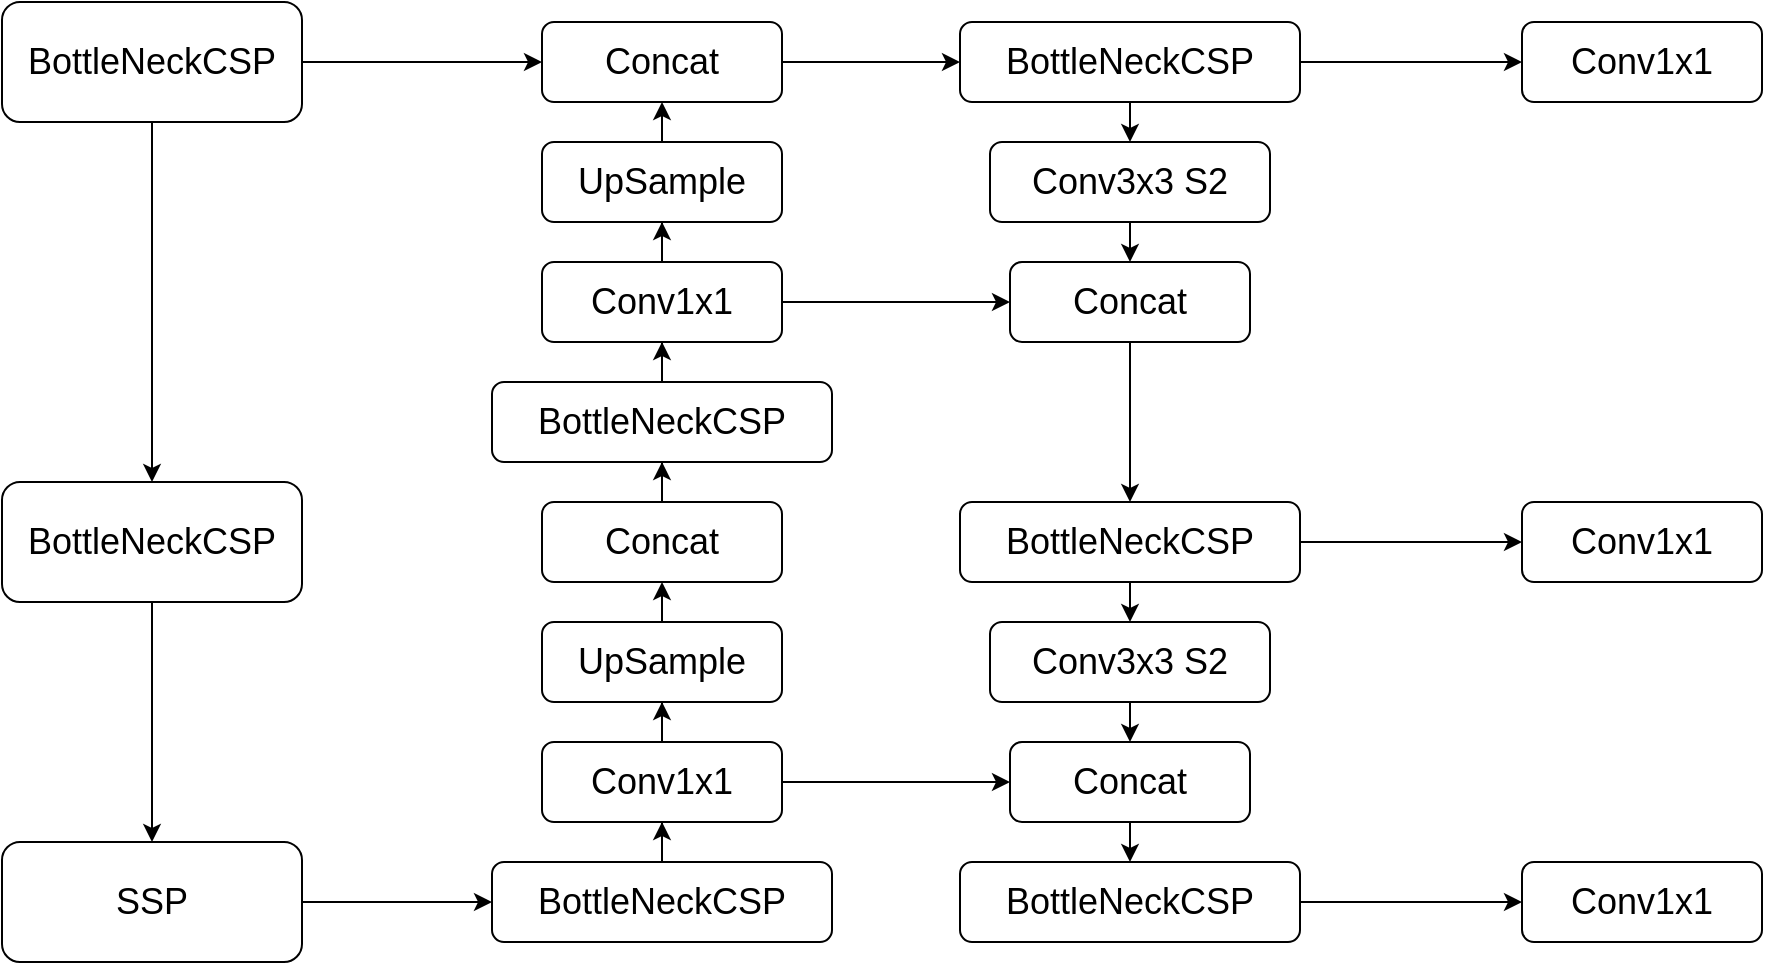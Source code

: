 <mxfile version="21.6.1" type="github">
  <diagram name="第 1 页" id="YRxrA2pEij3N224VvsYz">
    <mxGraphModel dx="913" dy="470" grid="1" gridSize="10" guides="1" tooltips="1" connect="1" arrows="1" fold="1" page="1" pageScale="1" pageWidth="827" pageHeight="1169" math="0" shadow="0">
      <root>
        <mxCell id="0" />
        <mxCell id="1" parent="0" />
        <mxCell id="07BlaX699lQ2yMmTxJzG-4" style="edgeStyle=orthogonalEdgeStyle;rounded=0;orthogonalLoop=1;jettySize=auto;html=1;entryX=0.5;entryY=0;entryDx=0;entryDy=0;" edge="1" parent="1" source="07BlaX699lQ2yMmTxJzG-1" target="07BlaX699lQ2yMmTxJzG-3">
          <mxGeometry relative="1" as="geometry" />
        </mxCell>
        <mxCell id="07BlaX699lQ2yMmTxJzG-8" style="edgeStyle=orthogonalEdgeStyle;rounded=0;orthogonalLoop=1;jettySize=auto;html=1;exitX=1;exitY=0.5;exitDx=0;exitDy=0;entryX=0;entryY=0.5;entryDx=0;entryDy=0;" edge="1" parent="1" source="07BlaX699lQ2yMmTxJzG-1" target="07BlaX699lQ2yMmTxJzG-7">
          <mxGeometry relative="1" as="geometry" />
        </mxCell>
        <mxCell id="07BlaX699lQ2yMmTxJzG-1" value="&lt;font style=&quot;font-size: 18px;&quot;&gt;BottleNeckCSP&lt;/font&gt;" style="rounded=1;whiteSpace=wrap;html=1;" vertex="1" parent="1">
          <mxGeometry x="120" y="40" width="150" height="60" as="geometry" />
        </mxCell>
        <mxCell id="07BlaX699lQ2yMmTxJzG-6" style="edgeStyle=orthogonalEdgeStyle;rounded=0;orthogonalLoop=1;jettySize=auto;html=1;entryX=0.5;entryY=0;entryDx=0;entryDy=0;" edge="1" parent="1" source="07BlaX699lQ2yMmTxJzG-3" target="07BlaX699lQ2yMmTxJzG-5">
          <mxGeometry relative="1" as="geometry" />
        </mxCell>
        <mxCell id="07BlaX699lQ2yMmTxJzG-3" value="&lt;font style=&quot;font-size: 18px;&quot;&gt;BottleNeckCSP&lt;/font&gt;" style="rounded=1;whiteSpace=wrap;html=1;" vertex="1" parent="1">
          <mxGeometry x="120" y="280" width="150" height="60" as="geometry" />
        </mxCell>
        <mxCell id="07BlaX699lQ2yMmTxJzG-24" style="edgeStyle=orthogonalEdgeStyle;rounded=0;orthogonalLoop=1;jettySize=auto;html=1;entryX=0;entryY=0.5;entryDx=0;entryDy=0;" edge="1" parent="1" source="07BlaX699lQ2yMmTxJzG-5" target="07BlaX699lQ2yMmTxJzG-23">
          <mxGeometry relative="1" as="geometry" />
        </mxCell>
        <mxCell id="07BlaX699lQ2yMmTxJzG-5" value="&lt;font style=&quot;font-size: 18px;&quot;&gt;SSP&lt;/font&gt;" style="rounded=1;whiteSpace=wrap;html=1;" vertex="1" parent="1">
          <mxGeometry x="120" y="460" width="150" height="60" as="geometry" />
        </mxCell>
        <mxCell id="07BlaX699lQ2yMmTxJzG-29" style="edgeStyle=orthogonalEdgeStyle;rounded=0;orthogonalLoop=1;jettySize=auto;html=1;exitX=1;exitY=0.5;exitDx=0;exitDy=0;entryX=0;entryY=0.5;entryDx=0;entryDy=0;" edge="1" parent="1" source="07BlaX699lQ2yMmTxJzG-7" target="07BlaX699lQ2yMmTxJzG-28">
          <mxGeometry relative="1" as="geometry" />
        </mxCell>
        <mxCell id="07BlaX699lQ2yMmTxJzG-7" value="&lt;font style=&quot;font-size: 18px;&quot;&gt;Concat&lt;/font&gt;" style="rounded=1;whiteSpace=wrap;html=1;" vertex="1" parent="1">
          <mxGeometry x="390" y="50" width="120" height="40" as="geometry" />
        </mxCell>
        <mxCell id="07BlaX699lQ2yMmTxJzG-12" style="edgeStyle=orthogonalEdgeStyle;rounded=0;orthogonalLoop=1;jettySize=auto;html=1;exitX=0.5;exitY=0;exitDx=0;exitDy=0;entryX=0.5;entryY=1;entryDx=0;entryDy=0;" edge="1" parent="1" source="07BlaX699lQ2yMmTxJzG-9" target="07BlaX699lQ2yMmTxJzG-7">
          <mxGeometry relative="1" as="geometry" />
        </mxCell>
        <mxCell id="07BlaX699lQ2yMmTxJzG-9" value="&lt;font style=&quot;font-size: 18px;&quot;&gt;UpSample&lt;/font&gt;" style="rounded=1;whiteSpace=wrap;html=1;" vertex="1" parent="1">
          <mxGeometry x="390" y="110" width="120" height="40" as="geometry" />
        </mxCell>
        <mxCell id="07BlaX699lQ2yMmTxJzG-13" style="edgeStyle=orthogonalEdgeStyle;rounded=0;orthogonalLoop=1;jettySize=auto;html=1;entryX=0.5;entryY=1;entryDx=0;entryDy=0;" edge="1" parent="1" source="07BlaX699lQ2yMmTxJzG-10" target="07BlaX699lQ2yMmTxJzG-9">
          <mxGeometry relative="1" as="geometry" />
        </mxCell>
        <mxCell id="07BlaX699lQ2yMmTxJzG-36" style="edgeStyle=orthogonalEdgeStyle;rounded=0;orthogonalLoop=1;jettySize=auto;html=1;exitX=1;exitY=0.5;exitDx=0;exitDy=0;" edge="1" parent="1" source="07BlaX699lQ2yMmTxJzG-10" target="07BlaX699lQ2yMmTxJzG-31">
          <mxGeometry relative="1" as="geometry" />
        </mxCell>
        <mxCell id="07BlaX699lQ2yMmTxJzG-10" value="&lt;font style=&quot;font-size: 18px;&quot;&gt;Conv1x1&lt;/font&gt;" style="rounded=1;whiteSpace=wrap;html=1;" vertex="1" parent="1">
          <mxGeometry x="390" y="170" width="120" height="40" as="geometry" />
        </mxCell>
        <mxCell id="07BlaX699lQ2yMmTxJzG-18" style="edgeStyle=orthogonalEdgeStyle;rounded=0;orthogonalLoop=1;jettySize=auto;html=1;entryX=0.5;entryY=1;entryDx=0;entryDy=0;" edge="1" parent="1" source="07BlaX699lQ2yMmTxJzG-11" target="07BlaX699lQ2yMmTxJzG-10">
          <mxGeometry relative="1" as="geometry" />
        </mxCell>
        <mxCell id="07BlaX699lQ2yMmTxJzG-11" value="&lt;font style=&quot;font-size: 18px;&quot;&gt;BottleNeckCSP&lt;/font&gt;" style="rounded=1;whiteSpace=wrap;html=1;" vertex="1" parent="1">
          <mxGeometry x="365" y="230" width="170" height="40" as="geometry" />
        </mxCell>
        <mxCell id="07BlaX699lQ2yMmTxJzG-20" style="edgeStyle=orthogonalEdgeStyle;rounded=0;orthogonalLoop=1;jettySize=auto;html=1;entryX=0.5;entryY=1;entryDx=0;entryDy=0;" edge="1" parent="1" source="07BlaX699lQ2yMmTxJzG-19" target="07BlaX699lQ2yMmTxJzG-11">
          <mxGeometry relative="1" as="geometry" />
        </mxCell>
        <mxCell id="07BlaX699lQ2yMmTxJzG-19" value="&lt;font style=&quot;font-size: 18px;&quot;&gt;Concat&lt;/font&gt;" style="rounded=1;whiteSpace=wrap;html=1;" vertex="1" parent="1">
          <mxGeometry x="390" y="290" width="120" height="40" as="geometry" />
        </mxCell>
        <mxCell id="07BlaX699lQ2yMmTxJzG-27" style="edgeStyle=orthogonalEdgeStyle;rounded=0;orthogonalLoop=1;jettySize=auto;html=1;exitX=0.5;exitY=0;exitDx=0;exitDy=0;entryX=0.5;entryY=1;entryDx=0;entryDy=0;" edge="1" parent="1" source="07BlaX699lQ2yMmTxJzG-21" target="07BlaX699lQ2yMmTxJzG-19">
          <mxGeometry relative="1" as="geometry" />
        </mxCell>
        <mxCell id="07BlaX699lQ2yMmTxJzG-21" value="&lt;font style=&quot;font-size: 18px;&quot;&gt;UpSample&lt;/font&gt;" style="rounded=1;whiteSpace=wrap;html=1;" vertex="1" parent="1">
          <mxGeometry x="390" y="350" width="120" height="40" as="geometry" />
        </mxCell>
        <mxCell id="07BlaX699lQ2yMmTxJzG-26" style="edgeStyle=orthogonalEdgeStyle;rounded=0;orthogonalLoop=1;jettySize=auto;html=1;entryX=0.5;entryY=1;entryDx=0;entryDy=0;" edge="1" parent="1" source="07BlaX699lQ2yMmTxJzG-22" target="07BlaX699lQ2yMmTxJzG-21">
          <mxGeometry relative="1" as="geometry" />
        </mxCell>
        <mxCell id="07BlaX699lQ2yMmTxJzG-42" style="edgeStyle=orthogonalEdgeStyle;rounded=0;orthogonalLoop=1;jettySize=auto;html=1;exitX=1;exitY=0.5;exitDx=0;exitDy=0;entryX=0;entryY=0.5;entryDx=0;entryDy=0;" edge="1" parent="1" source="07BlaX699lQ2yMmTxJzG-22" target="07BlaX699lQ2yMmTxJzG-34">
          <mxGeometry relative="1" as="geometry" />
        </mxCell>
        <mxCell id="07BlaX699lQ2yMmTxJzG-22" value="&lt;font style=&quot;font-size: 18px;&quot;&gt;Conv1x1&lt;/font&gt;" style="rounded=1;whiteSpace=wrap;html=1;" vertex="1" parent="1">
          <mxGeometry x="390" y="410" width="120" height="40" as="geometry" />
        </mxCell>
        <mxCell id="07BlaX699lQ2yMmTxJzG-25" style="edgeStyle=orthogonalEdgeStyle;rounded=0;orthogonalLoop=1;jettySize=auto;html=1;entryX=0.5;entryY=1;entryDx=0;entryDy=0;" edge="1" parent="1" source="07BlaX699lQ2yMmTxJzG-23" target="07BlaX699lQ2yMmTxJzG-22">
          <mxGeometry relative="1" as="geometry" />
        </mxCell>
        <mxCell id="07BlaX699lQ2yMmTxJzG-23" value="&lt;font style=&quot;font-size: 18px;&quot;&gt;BottleNeckCSP&lt;/font&gt;" style="rounded=1;whiteSpace=wrap;html=1;" vertex="1" parent="1">
          <mxGeometry x="365" y="470" width="170" height="40" as="geometry" />
        </mxCell>
        <mxCell id="07BlaX699lQ2yMmTxJzG-38" style="edgeStyle=orthogonalEdgeStyle;rounded=0;orthogonalLoop=1;jettySize=auto;html=1;exitX=0.5;exitY=1;exitDx=0;exitDy=0;entryX=0.5;entryY=0;entryDx=0;entryDy=0;" edge="1" parent="1" source="07BlaX699lQ2yMmTxJzG-28" target="07BlaX699lQ2yMmTxJzG-30">
          <mxGeometry relative="1" as="geometry" />
        </mxCell>
        <mxCell id="07BlaX699lQ2yMmTxJzG-49" style="edgeStyle=orthogonalEdgeStyle;rounded=0;orthogonalLoop=1;jettySize=auto;html=1;exitX=1;exitY=0.5;exitDx=0;exitDy=0;entryX=0;entryY=0.5;entryDx=0;entryDy=0;" edge="1" parent="1" source="07BlaX699lQ2yMmTxJzG-28" target="07BlaX699lQ2yMmTxJzG-46">
          <mxGeometry relative="1" as="geometry" />
        </mxCell>
        <mxCell id="07BlaX699lQ2yMmTxJzG-28" value="&lt;font style=&quot;font-size: 18px;&quot;&gt;BottleNeckCSP&lt;/font&gt;" style="rounded=1;whiteSpace=wrap;html=1;" vertex="1" parent="1">
          <mxGeometry x="599" y="50" width="170" height="40" as="geometry" />
        </mxCell>
        <mxCell id="07BlaX699lQ2yMmTxJzG-39" style="edgeStyle=orthogonalEdgeStyle;rounded=0;orthogonalLoop=1;jettySize=auto;html=1;exitX=0.5;exitY=1;exitDx=0;exitDy=0;entryX=0.5;entryY=0;entryDx=0;entryDy=0;" edge="1" parent="1" source="07BlaX699lQ2yMmTxJzG-30" target="07BlaX699lQ2yMmTxJzG-31">
          <mxGeometry relative="1" as="geometry" />
        </mxCell>
        <mxCell id="07BlaX699lQ2yMmTxJzG-30" value="&lt;font style=&quot;font-size: 18px;&quot;&gt;Conv3x3 S2&lt;/font&gt;" style="rounded=1;whiteSpace=wrap;html=1;" vertex="1" parent="1">
          <mxGeometry x="614" y="110" width="140" height="40" as="geometry" />
        </mxCell>
        <mxCell id="07BlaX699lQ2yMmTxJzG-41" style="edgeStyle=orthogonalEdgeStyle;rounded=0;orthogonalLoop=1;jettySize=auto;html=1;exitX=0.5;exitY=1;exitDx=0;exitDy=0;entryX=0.5;entryY=0;entryDx=0;entryDy=0;" edge="1" parent="1" source="07BlaX699lQ2yMmTxJzG-31" target="07BlaX699lQ2yMmTxJzG-32">
          <mxGeometry relative="1" as="geometry" />
        </mxCell>
        <mxCell id="07BlaX699lQ2yMmTxJzG-31" value="&lt;font style=&quot;font-size: 18px;&quot;&gt;Concat&lt;/font&gt;" style="rounded=1;whiteSpace=wrap;html=1;" vertex="1" parent="1">
          <mxGeometry x="624" y="170" width="120" height="40" as="geometry" />
        </mxCell>
        <mxCell id="07BlaX699lQ2yMmTxJzG-44" style="edgeStyle=orthogonalEdgeStyle;rounded=0;orthogonalLoop=1;jettySize=auto;html=1;exitX=0.5;exitY=1;exitDx=0;exitDy=0;entryX=0.5;entryY=0;entryDx=0;entryDy=0;" edge="1" parent="1" source="07BlaX699lQ2yMmTxJzG-32" target="07BlaX699lQ2yMmTxJzG-33">
          <mxGeometry relative="1" as="geometry" />
        </mxCell>
        <mxCell id="07BlaX699lQ2yMmTxJzG-50" style="edgeStyle=orthogonalEdgeStyle;rounded=0;orthogonalLoop=1;jettySize=auto;html=1;exitX=1;exitY=0.5;exitDx=0;exitDy=0;entryX=0;entryY=0.5;entryDx=0;entryDy=0;" edge="1" parent="1" source="07BlaX699lQ2yMmTxJzG-32" target="07BlaX699lQ2yMmTxJzG-47">
          <mxGeometry relative="1" as="geometry" />
        </mxCell>
        <mxCell id="07BlaX699lQ2yMmTxJzG-32" value="&lt;font style=&quot;font-size: 18px;&quot;&gt;BottleNeckCSP&lt;/font&gt;" style="rounded=1;whiteSpace=wrap;html=1;" vertex="1" parent="1">
          <mxGeometry x="599" y="290" width="170" height="40" as="geometry" />
        </mxCell>
        <mxCell id="07BlaX699lQ2yMmTxJzG-43" style="edgeStyle=orthogonalEdgeStyle;rounded=0;orthogonalLoop=1;jettySize=auto;html=1;exitX=0.5;exitY=1;exitDx=0;exitDy=0;entryX=0.5;entryY=0;entryDx=0;entryDy=0;" edge="1" parent="1" source="07BlaX699lQ2yMmTxJzG-33" target="07BlaX699lQ2yMmTxJzG-34">
          <mxGeometry relative="1" as="geometry" />
        </mxCell>
        <mxCell id="07BlaX699lQ2yMmTxJzG-33" value="&lt;font style=&quot;font-size: 18px;&quot;&gt;Conv3x3 S2&lt;/font&gt;" style="rounded=1;whiteSpace=wrap;html=1;" vertex="1" parent="1">
          <mxGeometry x="614" y="350" width="140" height="40" as="geometry" />
        </mxCell>
        <mxCell id="07BlaX699lQ2yMmTxJzG-45" style="edgeStyle=orthogonalEdgeStyle;rounded=0;orthogonalLoop=1;jettySize=auto;html=1;exitX=0.5;exitY=1;exitDx=0;exitDy=0;entryX=0.5;entryY=0;entryDx=0;entryDy=0;" edge="1" parent="1" source="07BlaX699lQ2yMmTxJzG-34" target="07BlaX699lQ2yMmTxJzG-35">
          <mxGeometry relative="1" as="geometry" />
        </mxCell>
        <mxCell id="07BlaX699lQ2yMmTxJzG-34" value="&lt;font style=&quot;font-size: 18px;&quot;&gt;Concat&lt;/font&gt;" style="rounded=1;whiteSpace=wrap;html=1;" vertex="1" parent="1">
          <mxGeometry x="624" y="410" width="120" height="40" as="geometry" />
        </mxCell>
        <mxCell id="07BlaX699lQ2yMmTxJzG-51" style="edgeStyle=orthogonalEdgeStyle;rounded=0;orthogonalLoop=1;jettySize=auto;html=1;exitX=1;exitY=0.5;exitDx=0;exitDy=0;entryX=0;entryY=0.5;entryDx=0;entryDy=0;" edge="1" parent="1" source="07BlaX699lQ2yMmTxJzG-35" target="07BlaX699lQ2yMmTxJzG-48">
          <mxGeometry relative="1" as="geometry" />
        </mxCell>
        <mxCell id="07BlaX699lQ2yMmTxJzG-35" value="&lt;font style=&quot;font-size: 18px;&quot;&gt;BottleNeckCSP&lt;/font&gt;" style="rounded=1;whiteSpace=wrap;html=1;" vertex="1" parent="1">
          <mxGeometry x="599" y="470" width="170" height="40" as="geometry" />
        </mxCell>
        <mxCell id="07BlaX699lQ2yMmTxJzG-46" value="&lt;font style=&quot;font-size: 18px;&quot;&gt;Conv1x1&lt;/font&gt;" style="rounded=1;whiteSpace=wrap;html=1;" vertex="1" parent="1">
          <mxGeometry x="880" y="50" width="120" height="40" as="geometry" />
        </mxCell>
        <mxCell id="07BlaX699lQ2yMmTxJzG-47" value="&lt;font style=&quot;font-size: 18px;&quot;&gt;Conv1x1&lt;/font&gt;" style="rounded=1;whiteSpace=wrap;html=1;" vertex="1" parent="1">
          <mxGeometry x="880" y="290" width="120" height="40" as="geometry" />
        </mxCell>
        <mxCell id="07BlaX699lQ2yMmTxJzG-48" value="&lt;font style=&quot;font-size: 18px;&quot;&gt;Conv1x1&lt;/font&gt;" style="rounded=1;whiteSpace=wrap;html=1;" vertex="1" parent="1">
          <mxGeometry x="880" y="470" width="120" height="40" as="geometry" />
        </mxCell>
      </root>
    </mxGraphModel>
  </diagram>
</mxfile>

